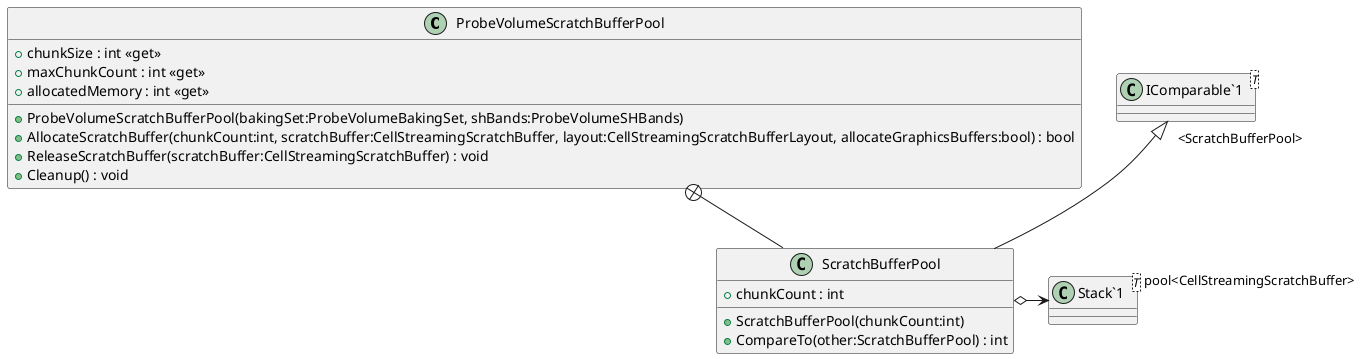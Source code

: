 @startuml
class ProbeVolumeScratchBufferPool {
    + chunkSize : int <<get>>
    + maxChunkCount : int <<get>>
    + allocatedMemory : int <<get>>
    + ProbeVolumeScratchBufferPool(bakingSet:ProbeVolumeBakingSet, shBands:ProbeVolumeSHBands)
    + AllocateScratchBuffer(chunkCount:int, scratchBuffer:CellStreamingScratchBuffer, layout:CellStreamingScratchBufferLayout, allocateGraphicsBuffers:bool) : bool
    + ReleaseScratchBuffer(scratchBuffer:CellStreamingScratchBuffer) : void
    + Cleanup() : void
}
class ScratchBufferPool {
    + chunkCount : int
    + ScratchBufferPool(chunkCount:int)
    + CompareTo(other:ScratchBufferPool) : int
}
class "IComparable`1"<T> {
}
class "Stack`1"<T> {
}
ProbeVolumeScratchBufferPool +-- ScratchBufferPool
"IComparable`1" "<ScratchBufferPool>" <|-- ScratchBufferPool
ScratchBufferPool o-> "pool<CellStreamingScratchBuffer>" "Stack`1"
@enduml
